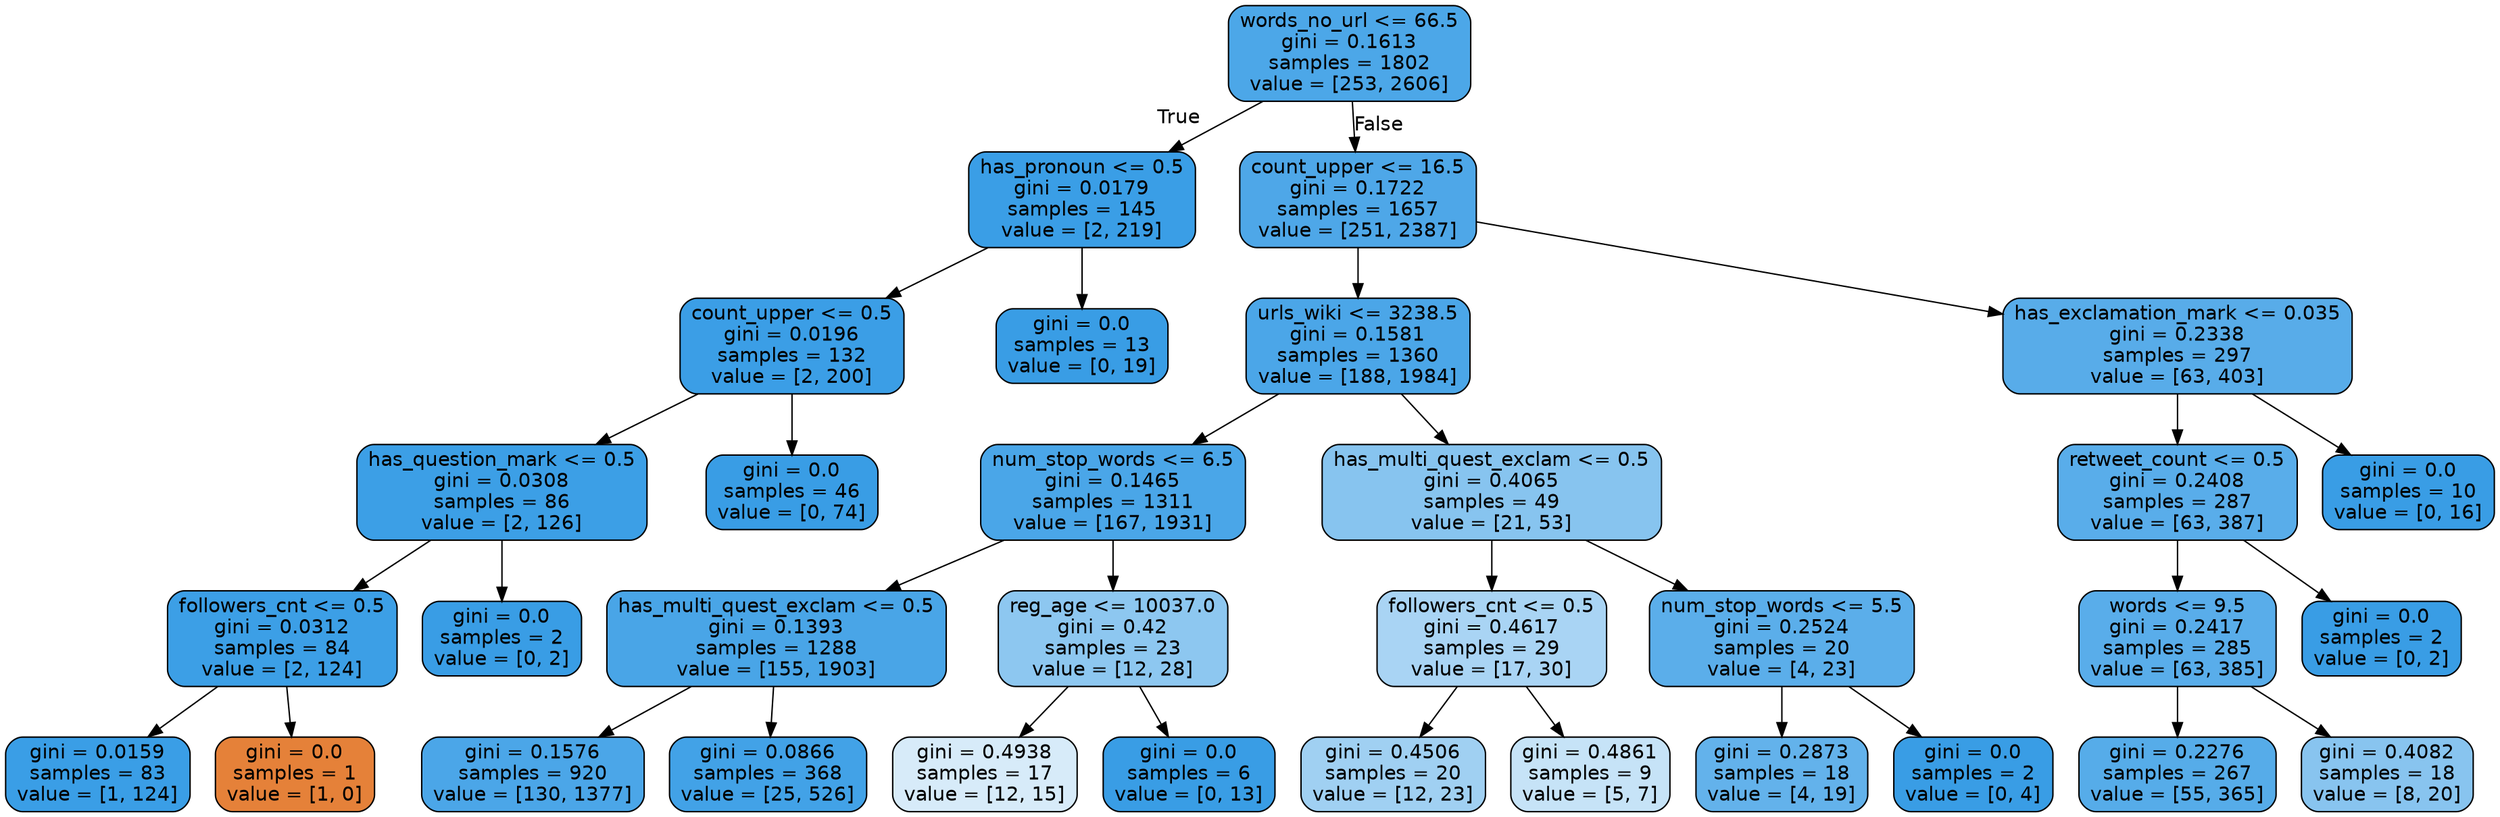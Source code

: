digraph Tree {
node [shape=box, style="filled, rounded", color="black", fontname=helvetica] ;
edge [fontname=helvetica] ;
0 [label="words_no_url <= 66.5\ngini = 0.1613\nsamples = 1802\nvalue = [253, 2606]", fillcolor="#399de5e6"] ;
1 [label="has_pronoun <= 0.5\ngini = 0.0179\nsamples = 145\nvalue = [2, 219]", fillcolor="#399de5fd"] ;
0 -> 1 [labeldistance=2.5, labelangle=45, headlabel="True"] ;
2 [label="count_upper <= 0.5\ngini = 0.0196\nsamples = 132\nvalue = [2, 200]", fillcolor="#399de5fc"] ;
1 -> 2 ;
3 [label="has_question_mark <= 0.5\ngini = 0.0308\nsamples = 86\nvalue = [2, 126]", fillcolor="#399de5fb"] ;
2 -> 3 ;
4 [label="followers_cnt <= 0.5\ngini = 0.0312\nsamples = 84\nvalue = [2, 124]", fillcolor="#399de5fb"] ;
3 -> 4 ;
5 [label="gini = 0.0159\nsamples = 83\nvalue = [1, 124]", fillcolor="#399de5fd"] ;
4 -> 5 ;
6 [label="gini = 0.0\nsamples = 1\nvalue = [1, 0]", fillcolor="#e58139ff"] ;
4 -> 6 ;
7 [label="gini = 0.0\nsamples = 2\nvalue = [0, 2]", fillcolor="#399de5ff"] ;
3 -> 7 ;
8 [label="gini = 0.0\nsamples = 46\nvalue = [0, 74]", fillcolor="#399de5ff"] ;
2 -> 8 ;
9 [label="gini = 0.0\nsamples = 13\nvalue = [0, 19]", fillcolor="#399de5ff"] ;
1 -> 9 ;
10 [label="count_upper <= 16.5\ngini = 0.1722\nsamples = 1657\nvalue = [251, 2387]", fillcolor="#399de5e4"] ;
0 -> 10 [labeldistance=2.5, labelangle=-45, headlabel="False"] ;
11 [label="urls_wiki <= 3238.5\ngini = 0.1581\nsamples = 1360\nvalue = [188, 1984]", fillcolor="#399de5e7"] ;
10 -> 11 ;
12 [label="num_stop_words <= 6.5\ngini = 0.1465\nsamples = 1311\nvalue = [167, 1931]", fillcolor="#399de5e9"] ;
11 -> 12 ;
13 [label="has_multi_quest_exclam <= 0.5\ngini = 0.1393\nsamples = 1288\nvalue = [155, 1903]", fillcolor="#399de5ea"] ;
12 -> 13 ;
14 [label="gini = 0.1576\nsamples = 920\nvalue = [130, 1377]", fillcolor="#399de5e7"] ;
13 -> 14 ;
15 [label="gini = 0.0866\nsamples = 368\nvalue = [25, 526]", fillcolor="#399de5f3"] ;
13 -> 15 ;
16 [label="reg_age <= 10037.0\ngini = 0.42\nsamples = 23\nvalue = [12, 28]", fillcolor="#399de592"] ;
12 -> 16 ;
17 [label="gini = 0.4938\nsamples = 17\nvalue = [12, 15]", fillcolor="#399de533"] ;
16 -> 17 ;
18 [label="gini = 0.0\nsamples = 6\nvalue = [0, 13]", fillcolor="#399de5ff"] ;
16 -> 18 ;
19 [label="has_multi_quest_exclam <= 0.5\ngini = 0.4065\nsamples = 49\nvalue = [21, 53]", fillcolor="#399de59a"] ;
11 -> 19 ;
20 [label="followers_cnt <= 0.5\ngini = 0.4617\nsamples = 29\nvalue = [17, 30]", fillcolor="#399de56e"] ;
19 -> 20 ;
21 [label="gini = 0.4506\nsamples = 20\nvalue = [12, 23]", fillcolor="#399de57a"] ;
20 -> 21 ;
22 [label="gini = 0.4861\nsamples = 9\nvalue = [5, 7]", fillcolor="#399de549"] ;
20 -> 22 ;
23 [label="num_stop_words <= 5.5\ngini = 0.2524\nsamples = 20\nvalue = [4, 23]", fillcolor="#399de5d3"] ;
19 -> 23 ;
24 [label="gini = 0.2873\nsamples = 18\nvalue = [4, 19]", fillcolor="#399de5c9"] ;
23 -> 24 ;
25 [label="gini = 0.0\nsamples = 2\nvalue = [0, 4]", fillcolor="#399de5ff"] ;
23 -> 25 ;
26 [label="has_exclamation_mark <= 0.035\ngini = 0.2338\nsamples = 297\nvalue = [63, 403]", fillcolor="#399de5d7"] ;
10 -> 26 ;
27 [label="retweet_count <= 0.5\ngini = 0.2408\nsamples = 287\nvalue = [63, 387]", fillcolor="#399de5d5"] ;
26 -> 27 ;
28 [label="words <= 9.5\ngini = 0.2417\nsamples = 285\nvalue = [63, 385]", fillcolor="#399de5d5"] ;
27 -> 28 ;
29 [label="gini = 0.2276\nsamples = 267\nvalue = [55, 365]", fillcolor="#399de5d9"] ;
28 -> 29 ;
30 [label="gini = 0.4082\nsamples = 18\nvalue = [8, 20]", fillcolor="#399de599"] ;
28 -> 30 ;
31 [label="gini = 0.0\nsamples = 2\nvalue = [0, 2]", fillcolor="#399de5ff"] ;
27 -> 31 ;
32 [label="gini = 0.0\nsamples = 10\nvalue = [0, 16]", fillcolor="#399de5ff"] ;
26 -> 32 ;
}